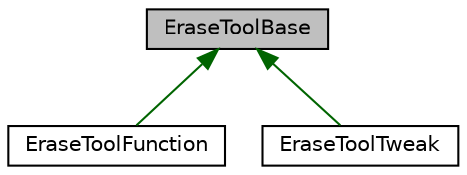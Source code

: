 digraph "EraseToolBase"
{
  edge [fontname="Helvetica",fontsize="10",labelfontname="Helvetica",labelfontsize="10"];
  node [fontname="Helvetica",fontsize="10",shape=record];
  Node1 [label="EraseToolBase",height=0.2,width=0.4,color="black", fillcolor="grey75", style="filled" fontcolor="black"];
  Node1 -> Node2 [dir="back",color="darkgreen",fontsize="10",style="solid",fontname="Helvetica"];
  Node2 [label="EraseToolFunction",height=0.2,width=0.4,color="black", fillcolor="white", style="filled",URL="$class_erase_tool_function.html"];
  Node1 -> Node3 [dir="back",color="darkgreen",fontsize="10",style="solid",fontname="Helvetica"];
  Node3 [label="EraseToolTweak",height=0.2,width=0.4,color="black", fillcolor="white", style="filled",URL="$class_erase_tool_tweak.html"];
}
